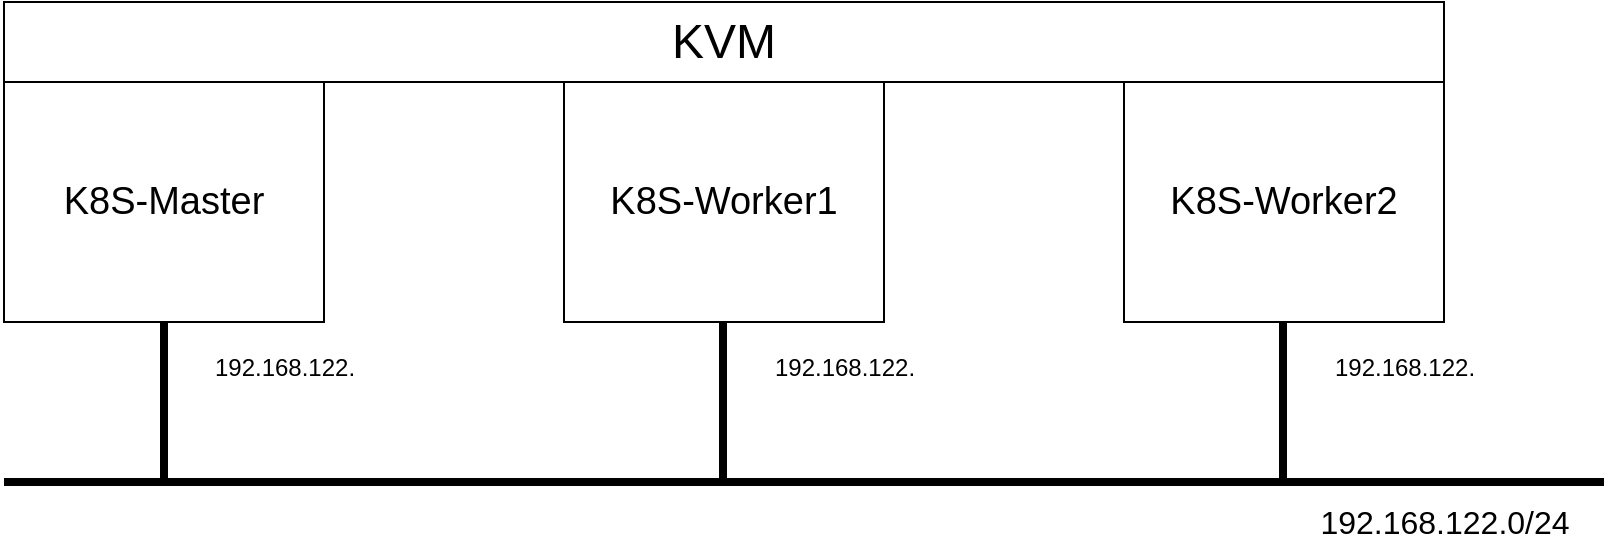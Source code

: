 <mxfile version="13.1.1" type="github">
  <diagram id="484Em6-_r0bolXwtYjre" name="Page-1">
    <mxGraphModel dx="1355" dy="776" grid="1" gridSize="10" guides="1" tooltips="1" connect="1" arrows="1" fold="1" page="1" pageScale="1" pageWidth="850" pageHeight="1100" math="0" shadow="0">
      <root>
        <mxCell id="0" />
        <mxCell id="1" parent="0" />
        <mxCell id="1Lv2qyIeGUX6c5rtjqut-1" value="&lt;div&gt;&lt;font style=&quot;font-size: 19px&quot;&gt;K8S-Master&lt;/font&gt;&lt;/div&gt;" style="rounded=0;whiteSpace=wrap;html=1;" vertex="1" parent="1">
          <mxGeometry x="40" y="80" width="160" height="120" as="geometry" />
        </mxCell>
        <mxCell id="1Lv2qyIeGUX6c5rtjqut-2" value="&lt;font style=&quot;font-size: 19px&quot;&gt;K8S-Worker1&lt;/font&gt;" style="rounded=0;whiteSpace=wrap;html=1;" vertex="1" parent="1">
          <mxGeometry x="320" y="80" width="160" height="120" as="geometry" />
        </mxCell>
        <mxCell id="1Lv2qyIeGUX6c5rtjqut-3" value="&lt;font style=&quot;font-size: 19px&quot;&gt;K8S-Worker2&lt;/font&gt;" style="rounded=0;whiteSpace=wrap;html=1;" vertex="1" parent="1">
          <mxGeometry x="600" y="80" width="160" height="120" as="geometry" />
        </mxCell>
        <mxCell id="1Lv2qyIeGUX6c5rtjqut-4" value="&lt;font style=&quot;font-size: 24px&quot;&gt;KVM&lt;/font&gt;" style="rounded=0;whiteSpace=wrap;html=1;" vertex="1" parent="1">
          <mxGeometry x="40" y="40" width="720" height="40" as="geometry" />
        </mxCell>
        <mxCell id="1Lv2qyIeGUX6c5rtjqut-5" value="" style="endArrow=none;html=1;strokeWidth=4;" edge="1" parent="1">
          <mxGeometry width="50" height="50" relative="1" as="geometry">
            <mxPoint x="40" y="280" as="sourcePoint" />
            <mxPoint x="840" y="280" as="targetPoint" />
          </mxGeometry>
        </mxCell>
        <mxCell id="1Lv2qyIeGUX6c5rtjqut-6" value="&lt;font style=&quot;font-size: 16px&quot;&gt;192.168.122.0/24&lt;/font&gt;" style="text;html=1;align=center;verticalAlign=middle;resizable=0;points=[];autosize=1;strokeWidth=5;" vertex="1" parent="1">
          <mxGeometry x="680" y="290" width="160" height="20" as="geometry" />
        </mxCell>
        <mxCell id="1Lv2qyIeGUX6c5rtjqut-8" value="" style="endArrow=none;html=1;strokeWidth=4;exitX=0.5;exitY=1;exitDx=0;exitDy=0;" edge="1" parent="1" source="1Lv2qyIeGUX6c5rtjqut-1">
          <mxGeometry width="50" height="50" relative="1" as="geometry">
            <mxPoint x="400" y="330" as="sourcePoint" />
            <mxPoint x="120" y="280" as="targetPoint" />
          </mxGeometry>
        </mxCell>
        <mxCell id="1Lv2qyIeGUX6c5rtjqut-9" value="" style="endArrow=none;html=1;strokeWidth=4;exitX=0.5;exitY=1;exitDx=0;exitDy=0;" edge="1" parent="1">
          <mxGeometry width="50" height="50" relative="1" as="geometry">
            <mxPoint x="399.5" y="200" as="sourcePoint" />
            <mxPoint x="399.5" y="280" as="targetPoint" />
          </mxGeometry>
        </mxCell>
        <mxCell id="1Lv2qyIeGUX6c5rtjqut-10" value="" style="endArrow=none;html=1;strokeWidth=4;exitX=0.5;exitY=1;exitDx=0;exitDy=0;" edge="1" parent="1">
          <mxGeometry width="50" height="50" relative="1" as="geometry">
            <mxPoint x="679.5" y="200" as="sourcePoint" />
            <mxPoint x="679.5" y="280" as="targetPoint" />
          </mxGeometry>
        </mxCell>
        <mxCell id="1Lv2qyIeGUX6c5rtjqut-11" value="192.168.122." style="text;html=1;align=center;verticalAlign=middle;resizable=0;points=[];autosize=1;" vertex="1" parent="1">
          <mxGeometry x="130" y="213" width="100" height="20" as="geometry" />
        </mxCell>
        <mxCell id="1Lv2qyIeGUX6c5rtjqut-12" value="192.168.122." style="text;html=1;align=center;verticalAlign=middle;resizable=0;points=[];autosize=1;" vertex="1" parent="1">
          <mxGeometry x="690" y="213" width="100" height="20" as="geometry" />
        </mxCell>
        <mxCell id="1Lv2qyIeGUX6c5rtjqut-13" value="192.168.122." style="text;html=1;align=center;verticalAlign=middle;resizable=0;points=[];autosize=1;" vertex="1" parent="1">
          <mxGeometry x="410" y="213" width="100" height="20" as="geometry" />
        </mxCell>
      </root>
    </mxGraphModel>
  </diagram>
</mxfile>
